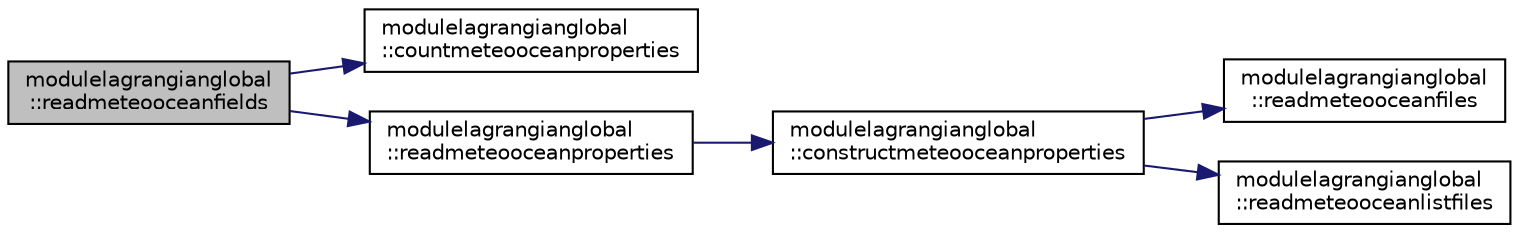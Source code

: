 digraph "modulelagrangianglobal::readmeteooceanfields"
{
 // LATEX_PDF_SIZE
  edge [fontname="Helvetica",fontsize="10",labelfontname="Helvetica",labelfontsize="10"];
  node [fontname="Helvetica",fontsize="10",shape=record];
  rankdir="LR";
  Node1 [label="modulelagrangianglobal\l::readmeteooceanfields",height=0.2,width=0.4,color="black", fillcolor="grey75", style="filled", fontcolor="black",tooltip=" "];
  Node1 -> Node2 [color="midnightblue",fontsize="10",style="solid"];
  Node2 [label="modulelagrangianglobal\l::countmeteooceanproperties",height=0.2,width=0.4,color="black", fillcolor="white", style="filled",URL="$namespacemodulelagrangianglobal.html#ab33bc04ab555b763cd51fa4dac937ccc",tooltip=" "];
  Node1 -> Node3 [color="midnightblue",fontsize="10",style="solid"];
  Node3 [label="modulelagrangianglobal\l::readmeteooceanproperties",height=0.2,width=0.4,color="black", fillcolor="white", style="filled",URL="$namespacemodulelagrangianglobal.html#ae1973e5270fe0bd8fe935fa360c35bd1",tooltip=" "];
  Node3 -> Node4 [color="midnightblue",fontsize="10",style="solid"];
  Node4 [label="modulelagrangianglobal\l::constructmeteooceanproperties",height=0.2,width=0.4,color="black", fillcolor="white", style="filled",URL="$namespacemodulelagrangianglobal.html#afb3b7fc4fe38ef436cb911bb192358f1",tooltip=" "];
  Node4 -> Node5 [color="midnightblue",fontsize="10",style="solid"];
  Node5 [label="modulelagrangianglobal\l::readmeteooceanfiles",height=0.2,width=0.4,color="black", fillcolor="white", style="filled",URL="$namespacemodulelagrangianglobal.html#aa7411b9f44061b325d38671fe7aefded",tooltip=" "];
  Node4 -> Node6 [color="midnightblue",fontsize="10",style="solid"];
  Node6 [label="modulelagrangianglobal\l::readmeteooceanlistfiles",height=0.2,width=0.4,color="black", fillcolor="white", style="filled",URL="$namespacemodulelagrangianglobal.html#ae46ac0f2e57613d902f2c85755570a82",tooltip=" "];
}
